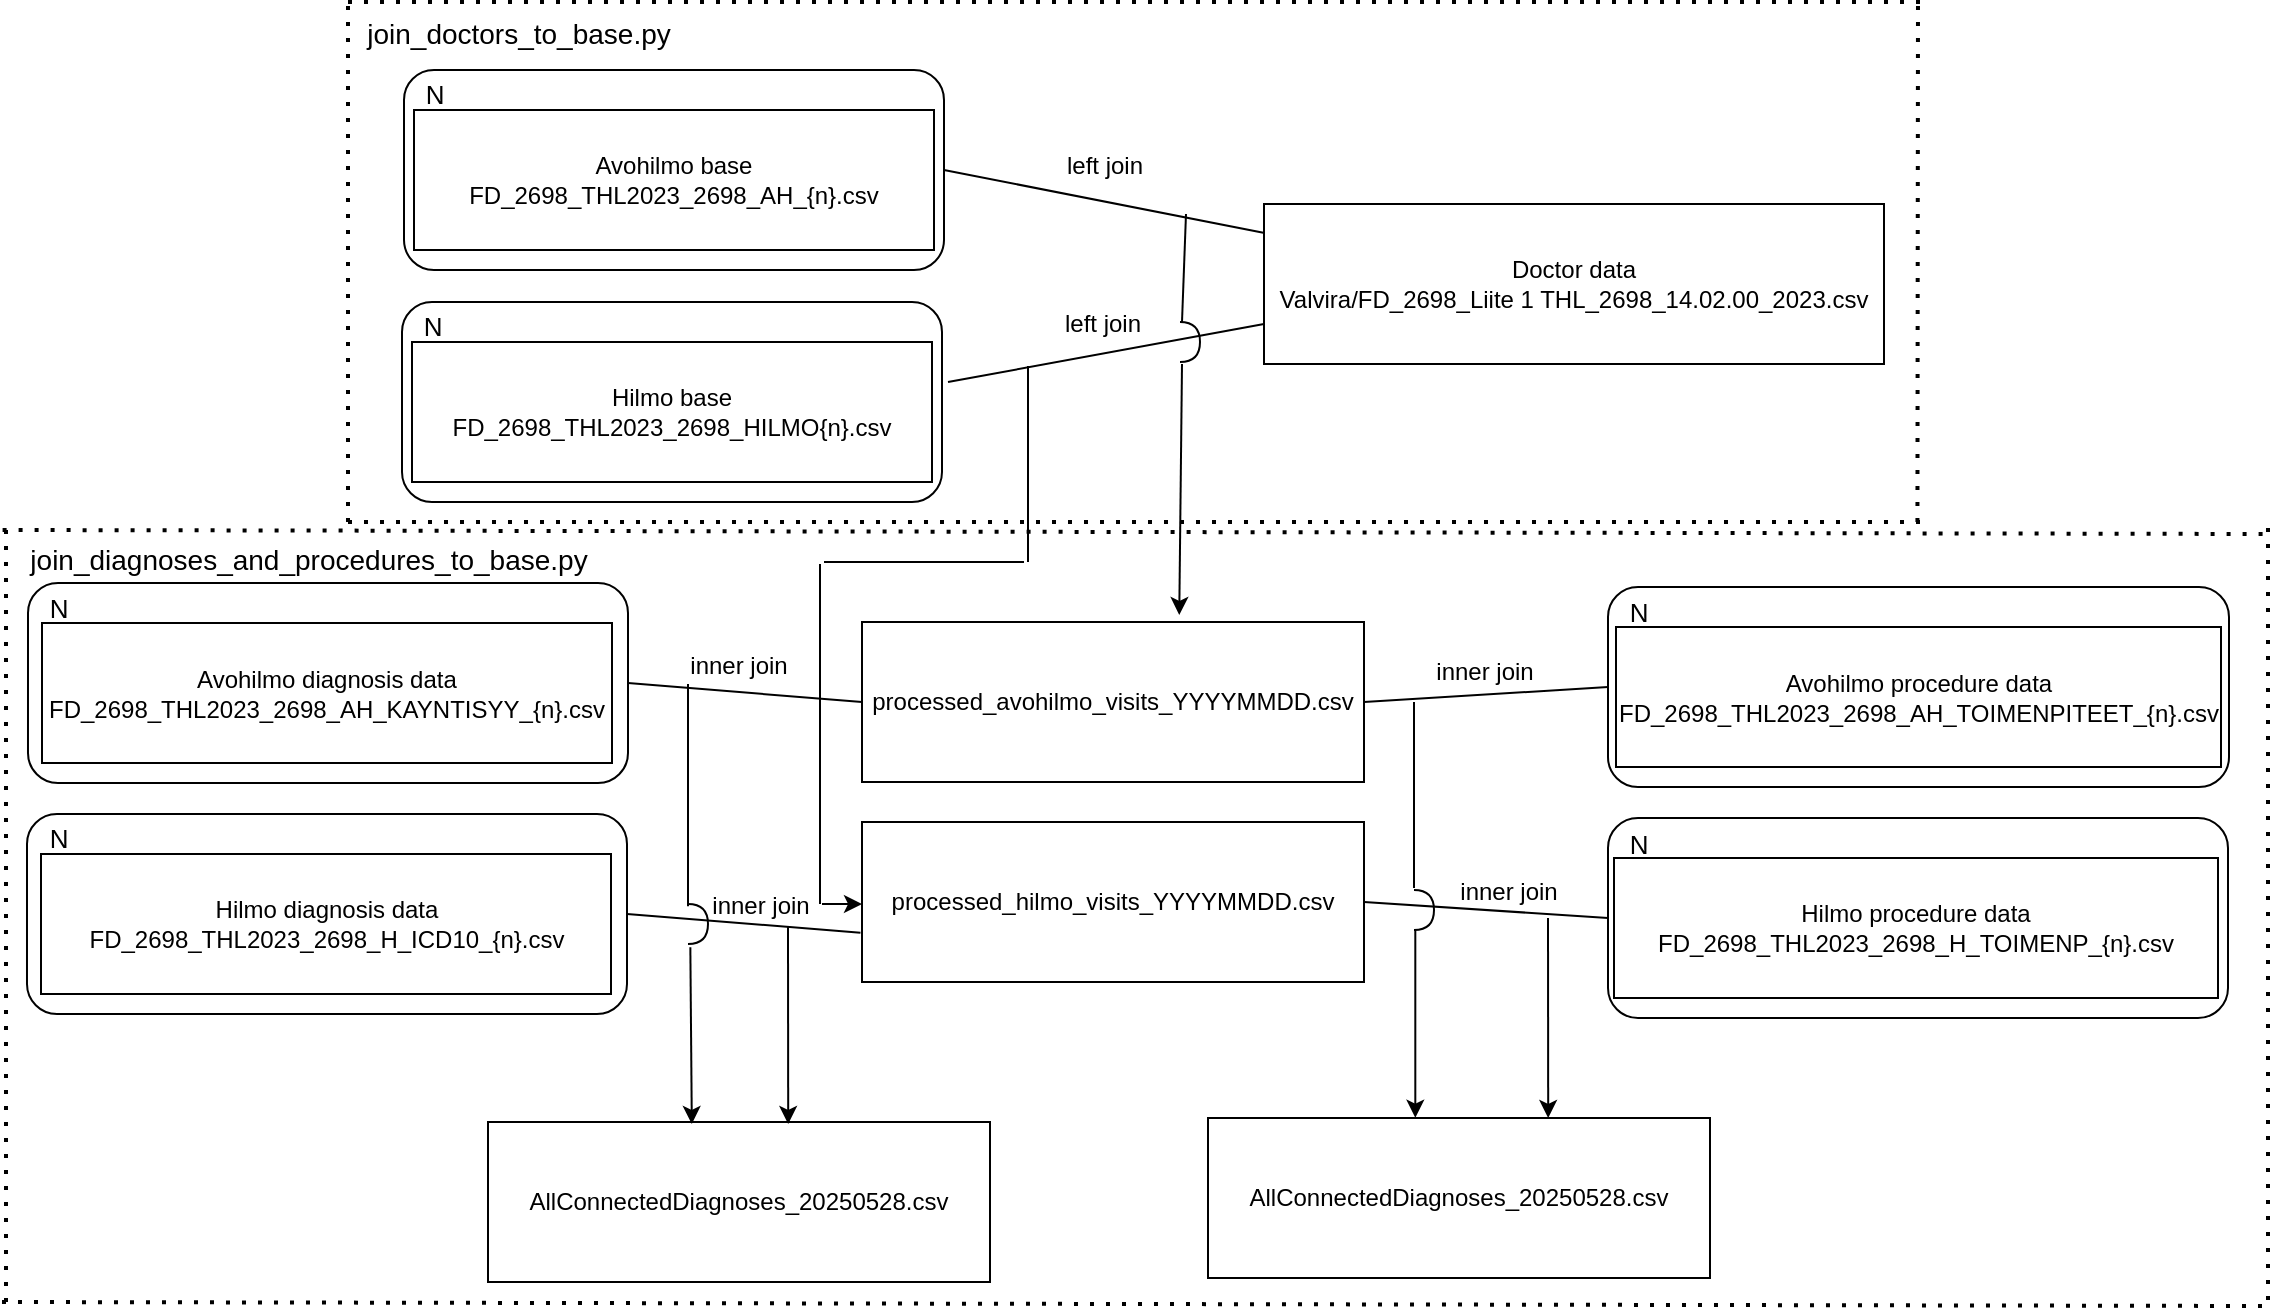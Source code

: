 <mxfile version="27.0.9">
  <diagram name="Page-1" id="nhQPPcP3azLIvrV7z4ZS">
    <mxGraphModel dx="2123" dy="866" grid="1" gridSize="10" guides="1" tooltips="1" connect="1" arrows="1" fold="1" page="1" pageScale="1" pageWidth="850" pageHeight="1100" math="0" shadow="0">
      <root>
        <mxCell id="0" />
        <mxCell id="1" parent="0" />
        <mxCell id="arevcqRfcL939SvhDuP0-1" value="&lt;div&gt;Doctor data&lt;/div&gt;&lt;div&gt;Valvira/FD_2698_Liite 1 THL_2698_14.02.00_2023.csv&lt;/div&gt;" style="rounded=0;whiteSpace=wrap;html=1;" vertex="1" parent="1">
          <mxGeometry x="478" y="291" width="310" height="80" as="geometry" />
        </mxCell>
        <mxCell id="arevcqRfcL939SvhDuP0-2" value="" style="rounded=1;whiteSpace=wrap;html=1;" vertex="1" parent="1">
          <mxGeometry x="48" y="224" width="270" height="100" as="geometry" />
        </mxCell>
        <mxCell id="arevcqRfcL939SvhDuP0-3" value="&lt;div&gt;Avohilmo base&lt;/div&gt;&lt;div&gt;FD_2698_THL2023_2698_AH_{n}.csv&lt;/div&gt;" style="rounded=0;whiteSpace=wrap;html=1;" vertex="1" parent="1">
          <mxGeometry x="53" y="244" width="260" height="70" as="geometry" />
        </mxCell>
        <mxCell id="arevcqRfcL939SvhDuP0-4" value="&lt;font style=&quot;font-size: 13px;&quot;&gt;N&lt;/font&gt;" style="text;html=1;align=center;verticalAlign=middle;resizable=0;points=[];autosize=1;strokeColor=none;fillColor=none;" vertex="1" parent="1">
          <mxGeometry x="48" y="221" width="30" height="30" as="geometry" />
        </mxCell>
        <mxCell id="arevcqRfcL939SvhDuP0-5" value="" style="rounded=1;whiteSpace=wrap;html=1;" vertex="1" parent="1">
          <mxGeometry x="47" y="340" width="270" height="100" as="geometry" />
        </mxCell>
        <mxCell id="arevcqRfcL939SvhDuP0-6" value="&lt;div&gt;Hilmo base&lt;/div&gt;&lt;div&gt;FD_2698_THL2023_2698_HILMO{n}.csv&lt;/div&gt;" style="rounded=0;whiteSpace=wrap;html=1;" vertex="1" parent="1">
          <mxGeometry x="52" y="360" width="260" height="70" as="geometry" />
        </mxCell>
        <mxCell id="arevcqRfcL939SvhDuP0-7" value="&lt;font style=&quot;font-size: 13px;&quot;&gt;N&lt;/font&gt;" style="text;html=1;align=center;verticalAlign=middle;resizable=0;points=[];autosize=1;strokeColor=none;fillColor=none;" vertex="1" parent="1">
          <mxGeometry x="47" y="337" width="30" height="30" as="geometry" />
        </mxCell>
        <mxCell id="arevcqRfcL939SvhDuP0-12" value="" style="endArrow=none;html=1;rounded=0;exitX=1;exitY=0.5;exitDx=0;exitDy=0;entryX=0.001;entryY=0.181;entryDx=0;entryDy=0;entryPerimeter=0;" edge="1" parent="1" source="arevcqRfcL939SvhDuP0-2" target="arevcqRfcL939SvhDuP0-1">
          <mxGeometry width="50" height="50" relative="1" as="geometry">
            <mxPoint x="400" y="290" as="sourcePoint" />
            <mxPoint x="480" y="290" as="targetPoint" />
          </mxGeometry>
        </mxCell>
        <mxCell id="arevcqRfcL939SvhDuP0-13" value="" style="endArrow=none;html=1;rounded=0;entryX=0;entryY=0.75;entryDx=0;entryDy=0;" edge="1" parent="1" target="arevcqRfcL939SvhDuP0-1">
          <mxGeometry width="50" height="50" relative="1" as="geometry">
            <mxPoint x="320" y="380" as="sourcePoint" />
            <mxPoint x="522" y="440" as="targetPoint" />
          </mxGeometry>
        </mxCell>
        <mxCell id="arevcqRfcL939SvhDuP0-14" value="left join" style="text;html=1;align=center;verticalAlign=middle;resizable=0;points=[];autosize=1;strokeColor=none;fillColor=none;" vertex="1" parent="1">
          <mxGeometry x="368" y="257" width="60" height="30" as="geometry" />
        </mxCell>
        <mxCell id="arevcqRfcL939SvhDuP0-15" value="left join" style="text;html=1;align=center;verticalAlign=middle;resizable=0;points=[];autosize=1;strokeColor=none;fillColor=none;" vertex="1" parent="1">
          <mxGeometry x="367" y="336" width="60" height="30" as="geometry" />
        </mxCell>
        <mxCell id="arevcqRfcL939SvhDuP0-16" value="" style="endArrow=none;html=1;rounded=0;" edge="1" parent="1">
          <mxGeometry width="50" height="50" relative="1" as="geometry">
            <mxPoint x="437" y="350" as="sourcePoint" />
            <mxPoint x="439" y="296" as="targetPoint" />
          </mxGeometry>
        </mxCell>
        <mxCell id="arevcqRfcL939SvhDuP0-19" value="processed_avohilmo_visits_YYYYMMDD.csv" style="rounded=0;whiteSpace=wrap;html=1;" vertex="1" parent="1">
          <mxGeometry x="277" y="500" width="251" height="80" as="geometry" />
        </mxCell>
        <mxCell id="arevcqRfcL939SvhDuP0-20" value="processed_hilmo_visits_YYYYMMDD.csv" style="rounded=0;whiteSpace=wrap;html=1;" vertex="1" parent="1">
          <mxGeometry x="277" y="600" width="251" height="80" as="geometry" />
        </mxCell>
        <mxCell id="arevcqRfcL939SvhDuP0-30" value="" style="endArrow=none;html=1;rounded=0;" edge="1" parent="1">
          <mxGeometry width="50" height="50" relative="1" as="geometry">
            <mxPoint x="258" y="470" as="sourcePoint" />
            <mxPoint x="358" y="470" as="targetPoint" />
          </mxGeometry>
        </mxCell>
        <mxCell id="arevcqRfcL939SvhDuP0-38" value="" style="endArrow=none;html=1;rounded=0;" edge="1" parent="1">
          <mxGeometry width="50" height="50" relative="1" as="geometry">
            <mxPoint x="256" y="641" as="sourcePoint" />
            <mxPoint x="256" y="471" as="targetPoint" />
          </mxGeometry>
        </mxCell>
        <mxCell id="arevcqRfcL939SvhDuP0-40" value="" style="shape=requiredInterface;html=1;verticalLabelPosition=bottom;sketch=0;" vertex="1" parent="1">
          <mxGeometry x="436" y="350" width="10" height="20" as="geometry" />
        </mxCell>
        <mxCell id="arevcqRfcL939SvhDuP0-41" value="" style="endArrow=none;html=1;rounded=0;" edge="1" parent="1">
          <mxGeometry width="50" height="50" relative="1" as="geometry">
            <mxPoint x="360" y="470" as="sourcePoint" />
            <mxPoint x="360" y="372" as="targetPoint" />
          </mxGeometry>
        </mxCell>
        <mxCell id="arevcqRfcL939SvhDuP0-42" value="" style="endArrow=classic;html=1;rounded=0;exitX=0.3;exitY=1.15;exitDx=0;exitDy=0;exitPerimeter=0;entryX=0.632;entryY=-0.044;entryDx=0;entryDy=0;entryPerimeter=0;" edge="1" parent="1" target="arevcqRfcL939SvhDuP0-19">
          <mxGeometry width="50" height="50" relative="1" as="geometry">
            <mxPoint x="437" y="371" as="sourcePoint" />
            <mxPoint x="435" y="490" as="targetPoint" />
          </mxGeometry>
        </mxCell>
        <mxCell id="arevcqRfcL939SvhDuP0-43" value="" style="endArrow=classic;html=1;rounded=0;entryX=0;entryY=0.5;entryDx=0;entryDy=0;" edge="1" parent="1">
          <mxGeometry width="50" height="50" relative="1" as="geometry">
            <mxPoint x="257" y="641" as="sourcePoint" />
            <mxPoint x="277" y="641" as="targetPoint" />
          </mxGeometry>
        </mxCell>
        <mxCell id="arevcqRfcL939SvhDuP0-46" value="" style="rounded=1;whiteSpace=wrap;html=1;" vertex="1" parent="1">
          <mxGeometry x="-140" y="480.5" width="300" height="100" as="geometry" />
        </mxCell>
        <mxCell id="arevcqRfcL939SvhDuP0-47" value="&lt;div&gt;Avohilmo diagnosis data&lt;/div&gt;&lt;div&gt;FD_2698_THL2023_2698_AH_KAYNTISYY_{n}.csv&lt;/div&gt;" style="rounded=0;whiteSpace=wrap;html=1;" vertex="1" parent="1">
          <mxGeometry x="-133" y="500.5" width="285" height="70" as="geometry" />
        </mxCell>
        <mxCell id="arevcqRfcL939SvhDuP0-48" value="&lt;font style=&quot;font-size: 13px;&quot;&gt;N&lt;/font&gt;" style="text;html=1;align=center;verticalAlign=middle;resizable=0;points=[];autosize=1;strokeColor=none;fillColor=none;" vertex="1" parent="1">
          <mxGeometry x="-140" y="477.5" width="30" height="30" as="geometry" />
        </mxCell>
        <mxCell id="arevcqRfcL939SvhDuP0-49" value="" style="rounded=1;whiteSpace=wrap;html=1;" vertex="1" parent="1">
          <mxGeometry x="-140.5" y="596" width="300" height="100" as="geometry" />
        </mxCell>
        <mxCell id="arevcqRfcL939SvhDuP0-50" value="&lt;div&gt;Hilmo diagnosis data&lt;/div&gt;&lt;div&gt;FD_2698_THL2023_2698_H_ICD10_{n}.csv&lt;/div&gt;" style="rounded=0;whiteSpace=wrap;html=1;" vertex="1" parent="1">
          <mxGeometry x="-133.5" y="616" width="285" height="70" as="geometry" />
        </mxCell>
        <mxCell id="arevcqRfcL939SvhDuP0-51" value="&lt;font style=&quot;font-size: 13px;&quot;&gt;N&lt;/font&gt;" style="text;html=1;align=center;verticalAlign=middle;resizable=0;points=[];autosize=1;strokeColor=none;fillColor=none;" vertex="1" parent="1">
          <mxGeometry x="-140.5" y="593" width="30" height="30" as="geometry" />
        </mxCell>
        <mxCell id="arevcqRfcL939SvhDuP0-52" value="" style="rounded=1;whiteSpace=wrap;html=1;" vertex="1" parent="1">
          <mxGeometry x="650" y="482.5" width="310.5" height="100" as="geometry" />
        </mxCell>
        <mxCell id="arevcqRfcL939SvhDuP0-53" value="&lt;div&gt;Avohilmo procedure data&lt;/div&gt;&lt;div&gt;FD_2698_THL2023_2698_AH_TOIMENPITEET_{n}.csv&lt;/div&gt;" style="rounded=0;whiteSpace=wrap;html=1;" vertex="1" parent="1">
          <mxGeometry x="654" y="502.5" width="302.5" height="70" as="geometry" />
        </mxCell>
        <mxCell id="arevcqRfcL939SvhDuP0-54" value="&lt;font style=&quot;font-size: 13px;&quot;&gt;N&lt;/font&gt;" style="text;html=1;align=center;verticalAlign=middle;resizable=0;points=[];autosize=1;strokeColor=none;fillColor=none;" vertex="1" parent="1">
          <mxGeometry x="649.5" y="479.5" width="30" height="30" as="geometry" />
        </mxCell>
        <mxCell id="arevcqRfcL939SvhDuP0-55" value="" style="rounded=1;whiteSpace=wrap;html=1;" vertex="1" parent="1">
          <mxGeometry x="650" y="598" width="310" height="100" as="geometry" />
        </mxCell>
        <mxCell id="arevcqRfcL939SvhDuP0-56" value="&lt;div&gt;Hilmo procedure data&lt;/div&gt;&lt;div&gt;FD_2698_THL2023_2698_H_TOIMENP_{n}.csv&lt;/div&gt;" style="rounded=0;whiteSpace=wrap;html=1;" vertex="1" parent="1">
          <mxGeometry x="653" y="618" width="302" height="70" as="geometry" />
        </mxCell>
        <mxCell id="arevcqRfcL939SvhDuP0-57" value="&lt;font style=&quot;font-size: 13px;&quot;&gt;N&lt;/font&gt;" style="text;html=1;align=center;verticalAlign=middle;resizable=0;points=[];autosize=1;strokeColor=none;fillColor=none;" vertex="1" parent="1">
          <mxGeometry x="650" y="596" width="30" height="30" as="geometry" />
        </mxCell>
        <mxCell id="arevcqRfcL939SvhDuP0-59" value="" style="endArrow=none;html=1;rounded=0;entryX=-0.003;entryY=0.692;entryDx=0;entryDy=0;exitX=1;exitY=0.5;exitDx=0;exitDy=0;entryPerimeter=0;" edge="1" parent="1" source="arevcqRfcL939SvhDuP0-49" target="arevcqRfcL939SvhDuP0-20">
          <mxGeometry width="50" height="50" relative="1" as="geometry">
            <mxPoint x="250" y="730" as="sourcePoint" />
            <mxPoint x="260" y="710" as="targetPoint" />
          </mxGeometry>
        </mxCell>
        <mxCell id="arevcqRfcL939SvhDuP0-60" value="" style="endArrow=none;html=1;rounded=0;entryX=0;entryY=0.5;entryDx=0;entryDy=0;exitX=1;exitY=0.5;exitDx=0;exitDy=0;" edge="1" parent="1" source="arevcqRfcL939SvhDuP0-46" target="arevcqRfcL939SvhDuP0-19">
          <mxGeometry width="50" height="50" relative="1" as="geometry">
            <mxPoint x="190" y="580" as="sourcePoint" />
            <mxPoint x="240" y="530" as="targetPoint" />
          </mxGeometry>
        </mxCell>
        <mxCell id="arevcqRfcL939SvhDuP0-61" value="AllConnectedDiagnoses_20250528.csv" style="rounded=0;whiteSpace=wrap;html=1;" vertex="1" parent="1">
          <mxGeometry x="90" y="750" width="251" height="80" as="geometry" />
        </mxCell>
        <mxCell id="arevcqRfcL939SvhDuP0-62" value="" style="endArrow=classic;html=1;rounded=0;entryX=0.598;entryY=0;entryDx=0;entryDy=0;entryPerimeter=0;" edge="1" parent="1">
          <mxGeometry width="50" height="50" relative="1" as="geometry">
            <mxPoint x="240" y="652" as="sourcePoint" />
            <mxPoint x="240.098" y="751" as="targetPoint" />
          </mxGeometry>
        </mxCell>
        <mxCell id="arevcqRfcL939SvhDuP0-63" value="" style="shape=requiredInterface;html=1;verticalLabelPosition=bottom;sketch=0;" vertex="1" parent="1">
          <mxGeometry x="190" y="641" width="10" height="20" as="geometry" />
        </mxCell>
        <mxCell id="arevcqRfcL939SvhDuP0-64" value="" style="endArrow=none;html=1;rounded=0;exitX=0.2;exitY=0.008;exitDx=0;exitDy=0;exitPerimeter=0;" edge="1" parent="1">
          <mxGeometry width="50" height="50" relative="1" as="geometry">
            <mxPoint x="190" y="642.16" as="sourcePoint" />
            <mxPoint x="190" y="531" as="targetPoint" />
          </mxGeometry>
        </mxCell>
        <mxCell id="arevcqRfcL939SvhDuP0-65" value="" style="endArrow=classic;html=1;rounded=0;exitX=0.117;exitY=1.133;exitDx=0;exitDy=0;exitPerimeter=0;entryX=0.406;entryY=0.025;entryDx=0;entryDy=0;entryPerimeter=0;" edge="1" parent="1">
          <mxGeometry width="50" height="50" relative="1" as="geometry">
            <mxPoint x="191.17" y="662.66" as="sourcePoint" />
            <mxPoint x="191.906" y="751" as="targetPoint" />
          </mxGeometry>
        </mxCell>
        <mxCell id="arevcqRfcL939SvhDuP0-66" value="inner join" style="text;html=1;align=center;verticalAlign=middle;resizable=0;points=[];autosize=1;strokeColor=none;fillColor=none;" vertex="1" parent="1">
          <mxGeometry x="180" y="506.5" width="70" height="30" as="geometry" />
        </mxCell>
        <mxCell id="arevcqRfcL939SvhDuP0-67" value="inner join" style="text;html=1;align=center;verticalAlign=middle;resizable=0;points=[];autosize=1;strokeColor=none;fillColor=none;" vertex="1" parent="1">
          <mxGeometry x="190.5" y="627" width="70" height="30" as="geometry" />
        </mxCell>
        <mxCell id="arevcqRfcL939SvhDuP0-68" value="" style="endArrow=none;html=1;rounded=0;entryX=0;entryY=0.5;entryDx=0;entryDy=0;exitX=1;exitY=0.5;exitDx=0;exitDy=0;" edge="1" parent="1" source="arevcqRfcL939SvhDuP0-19" target="arevcqRfcL939SvhDuP0-52">
          <mxGeometry width="50" height="50" relative="1" as="geometry">
            <mxPoint x="560" y="630" as="sourcePoint" />
            <mxPoint x="610" y="580" as="targetPoint" />
          </mxGeometry>
        </mxCell>
        <mxCell id="arevcqRfcL939SvhDuP0-69" value="" style="endArrow=none;html=1;rounded=0;entryX=0;entryY=0.5;entryDx=0;entryDy=0;exitX=1;exitY=0.5;exitDx=0;exitDy=0;" edge="1" parent="1" source="arevcqRfcL939SvhDuP0-20" target="arevcqRfcL939SvhDuP0-55">
          <mxGeometry width="50" height="50" relative="1" as="geometry">
            <mxPoint x="532" y="648" as="sourcePoint" />
            <mxPoint x="654" y="641" as="targetPoint" />
          </mxGeometry>
        </mxCell>
        <mxCell id="arevcqRfcL939SvhDuP0-70" value="AllConnectedDiagnoses_20250528.csv" style="rounded=0;whiteSpace=wrap;html=1;" vertex="1" parent="1">
          <mxGeometry x="450" y="748" width="251" height="80" as="geometry" />
        </mxCell>
        <mxCell id="arevcqRfcL939SvhDuP0-71" value="" style="endArrow=classic;html=1;rounded=0;entryX=0.598;entryY=0;entryDx=0;entryDy=0;entryPerimeter=0;" edge="1" parent="1">
          <mxGeometry width="50" height="50" relative="1" as="geometry">
            <mxPoint x="620" y="648" as="sourcePoint" />
            <mxPoint x="620.098" y="748" as="targetPoint" />
          </mxGeometry>
        </mxCell>
        <mxCell id="arevcqRfcL939SvhDuP0-76" value="" style="shape=requiredInterface;html=1;verticalLabelPosition=bottom;sketch=0;" vertex="1" parent="1">
          <mxGeometry x="553" y="634" width="10" height="20" as="geometry" />
        </mxCell>
        <mxCell id="arevcqRfcL939SvhDuP0-77" value="" style="endArrow=classic;html=1;rounded=0;exitX=0.067;exitY=0.983;exitDx=0;exitDy=0;exitPerimeter=0;entryX=0.413;entryY=-0.002;entryDx=0;entryDy=0;entryPerimeter=0;" edge="1" parent="1" source="arevcqRfcL939SvhDuP0-76" target="arevcqRfcL939SvhDuP0-70">
          <mxGeometry width="50" height="50" relative="1" as="geometry">
            <mxPoint x="770" y="790" as="sourcePoint" />
            <mxPoint x="554" y="740" as="targetPoint" />
          </mxGeometry>
        </mxCell>
        <mxCell id="arevcqRfcL939SvhDuP0-78" value="" style="endArrow=none;html=1;rounded=0;" edge="1" parent="1">
          <mxGeometry width="50" height="50" relative="1" as="geometry">
            <mxPoint x="553" y="633" as="sourcePoint" />
            <mxPoint x="553" y="540" as="targetPoint" />
          </mxGeometry>
        </mxCell>
        <mxCell id="arevcqRfcL939SvhDuP0-79" value="inner join" style="text;html=1;align=center;verticalAlign=middle;resizable=0;points=[];autosize=1;strokeColor=none;fillColor=none;" vertex="1" parent="1">
          <mxGeometry x="553" y="509.5" width="70" height="30" as="geometry" />
        </mxCell>
        <mxCell id="arevcqRfcL939SvhDuP0-80" value="inner join" style="text;html=1;align=center;verticalAlign=middle;resizable=0;points=[];autosize=1;strokeColor=none;fillColor=none;" vertex="1" parent="1">
          <mxGeometry x="565" y="620" width="70" height="30" as="geometry" />
        </mxCell>
        <mxCell id="arevcqRfcL939SvhDuP0-81" value="" style="endArrow=none;dashed=1;html=1;dashPattern=1 3;strokeWidth=2;rounded=0;" edge="1" parent="1">
          <mxGeometry width="50" height="50" relative="1" as="geometry">
            <mxPoint x="20" y="450" as="sourcePoint" />
            <mxPoint x="20" y="190" as="targetPoint" />
          </mxGeometry>
        </mxCell>
        <mxCell id="arevcqRfcL939SvhDuP0-82" value="" style="endArrow=none;dashed=1;html=1;dashPattern=1 3;strokeWidth=2;rounded=0;" edge="1" parent="1">
          <mxGeometry width="50" height="50" relative="1" as="geometry">
            <mxPoint x="20" y="450" as="sourcePoint" />
            <mxPoint x="810" y="450" as="targetPoint" />
          </mxGeometry>
        </mxCell>
        <mxCell id="arevcqRfcL939SvhDuP0-83" value="" style="endArrow=none;dashed=1;html=1;dashPattern=1 3;strokeWidth=2;rounded=0;" edge="1" parent="1">
          <mxGeometry width="50" height="50" relative="1" as="geometry">
            <mxPoint x="804.72" y="450" as="sourcePoint" />
            <mxPoint x="805" y="190" as="targetPoint" />
          </mxGeometry>
        </mxCell>
        <mxCell id="arevcqRfcL939SvhDuP0-84" value="" style="endArrow=none;dashed=1;html=1;dashPattern=1 3;strokeWidth=2;rounded=0;" edge="1" parent="1">
          <mxGeometry width="50" height="50" relative="1" as="geometry">
            <mxPoint x="20" y="190" as="sourcePoint" />
            <mxPoint x="810" y="190" as="targetPoint" />
          </mxGeometry>
        </mxCell>
        <mxCell id="arevcqRfcL939SvhDuP0-85" value="&lt;div&gt;&lt;font style=&quot;font-size: 14px;&quot;&gt;join_doctors_to_base.py&lt;/font&gt;&lt;/div&gt;" style="text;html=1;align=center;verticalAlign=middle;resizable=0;points=[];autosize=1;strokeColor=none;fillColor=none;fontSize=15;" vertex="1" parent="1">
          <mxGeometry x="15" y="190" width="180" height="30" as="geometry" />
        </mxCell>
        <mxCell id="arevcqRfcL939SvhDuP0-86" value="" style="endArrow=none;dashed=1;html=1;dashPattern=1 3;strokeWidth=2;rounded=0;exitX=-0.009;exitY=0.05;exitDx=0;exitDy=0;exitPerimeter=0;" edge="1" parent="1" source="arevcqRfcL939SvhDuP0-87">
          <mxGeometry width="50" height="50" relative="1" as="geometry">
            <mxPoint x="-170" y="456" as="sourcePoint" />
            <mxPoint x="980" y="456" as="targetPoint" />
          </mxGeometry>
        </mxCell>
        <mxCell id="arevcqRfcL939SvhDuP0-87" value="&lt;font style=&quot;font-size: 14px;&quot;&gt;join_diagnoses_and_procedures_to_base.py&lt;/font&gt;" style="text;html=1;align=center;verticalAlign=middle;resizable=0;points=[];autosize=1;strokeColor=none;fillColor=none;fontSize=15;" vertex="1" parent="1">
          <mxGeometry x="-150" y="452.5" width="300" height="30" as="geometry" />
        </mxCell>
        <mxCell id="arevcqRfcL939SvhDuP0-88" value="" style="endArrow=none;dashed=1;html=1;dashPattern=1 3;strokeWidth=2;rounded=0;exitX=-0.009;exitY=0.05;exitDx=0;exitDy=0;exitPerimeter=0;" edge="1" parent="1">
          <mxGeometry width="50" height="50" relative="1" as="geometry">
            <mxPoint x="-153" y="840" as="sourcePoint" />
            <mxPoint x="980" y="842" as="targetPoint" />
          </mxGeometry>
        </mxCell>
        <mxCell id="arevcqRfcL939SvhDuP0-89" value="" style="endArrow=none;dashed=1;html=1;dashPattern=1 3;strokeWidth=2;rounded=0;" edge="1" parent="1">
          <mxGeometry width="50" height="50" relative="1" as="geometry">
            <mxPoint x="-151" y="840" as="sourcePoint" />
            <mxPoint x="-151" y="450" as="targetPoint" />
          </mxGeometry>
        </mxCell>
        <mxCell id="arevcqRfcL939SvhDuP0-90" value="" style="endArrow=none;dashed=1;html=1;dashPattern=1 3;strokeWidth=2;rounded=0;" edge="1" parent="1">
          <mxGeometry width="50" height="50" relative="1" as="geometry">
            <mxPoint x="980" y="839" as="sourcePoint" />
            <mxPoint x="980" y="449" as="targetPoint" />
          </mxGeometry>
        </mxCell>
      </root>
    </mxGraphModel>
  </diagram>
</mxfile>

